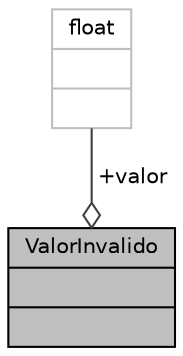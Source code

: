 digraph "ValorInvalido"
{
 // LATEX_PDF_SIZE
  edge [fontname="Helvetica",fontsize="10",labelfontname="Helvetica",labelfontsize="10"];
  node [fontname="Helvetica",fontsize="10",shape=record];
  Node1 [label="{ValorInvalido\n||}",height=0.2,width=0.4,color="black", fillcolor="grey75", style="filled", fontcolor="black",tooltip="Exceção lançada quando um valor é considerado inválido para operações na carteira."];
  Node2 -> Node1 [color="grey25",fontsize="10",style="solid",label=" +valor" ,arrowhead="odiamond",fontname="Helvetica"];
  Node2 [label="{float\n||}",height=0.2,width=0.4,color="grey75", fillcolor="white", style="filled",tooltip=" "];
}
